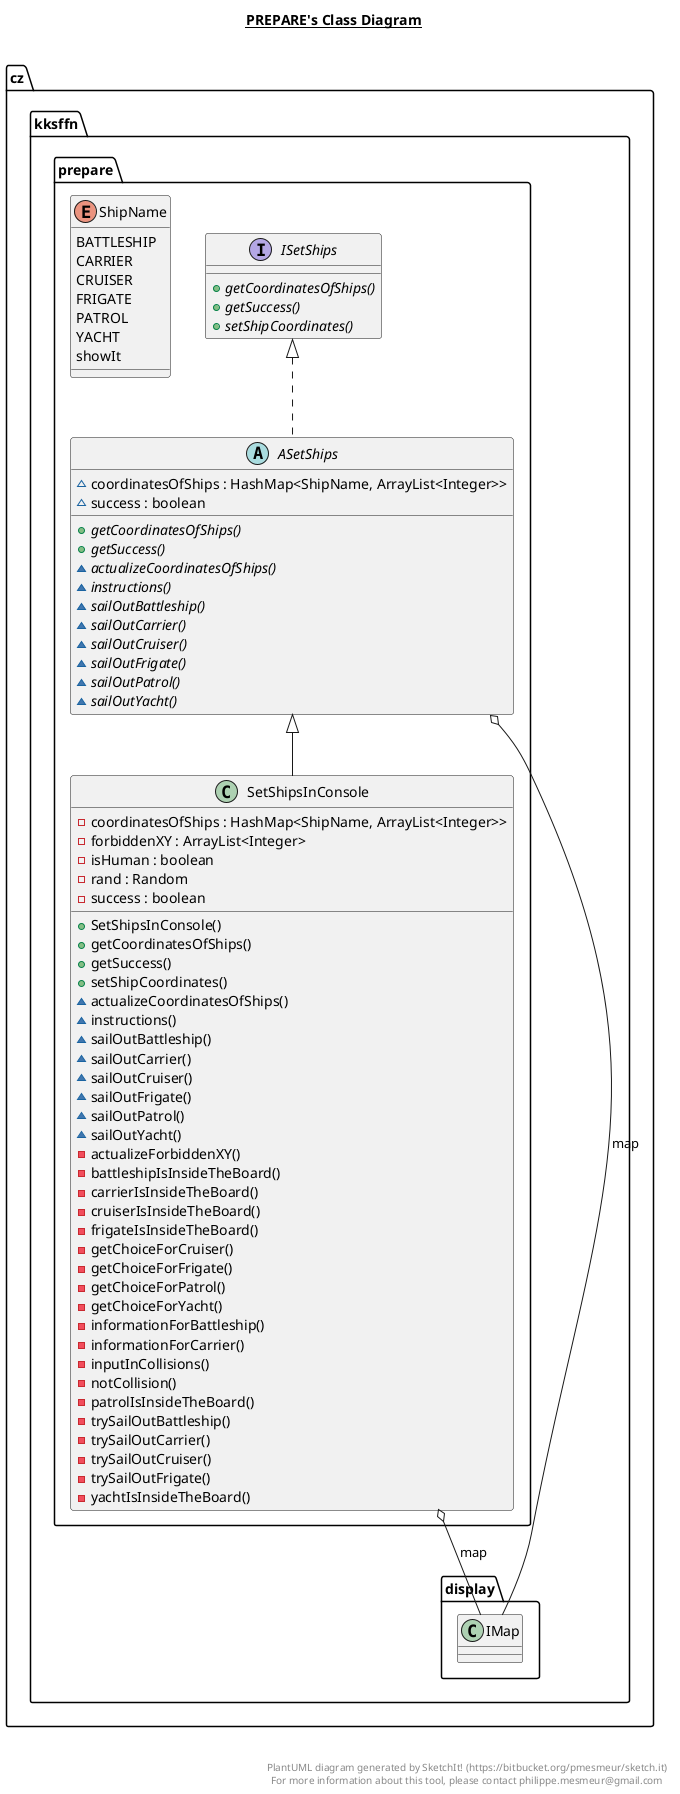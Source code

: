 @startuml

title __PREPARE's Class Diagram__\n

  package cz.kksffn {
    package prepare {
      abstract class cz.kksffn.prepare.ASetShips {
          ~ coordinatesOfShips : HashMap<ShipName, ArrayList<Integer>>
          ~ success : boolean
          {abstract} + getCoordinatesOfShips()
          {abstract} + getSuccess()
          {abstract} ~ actualizeCoordinatesOfShips()
          {abstract} ~ instructions()
          {abstract} ~ sailOutBattleship()
          {abstract} ~ sailOutCarrier()
          {abstract} ~ sailOutCruiser()
          {abstract} ~ sailOutFrigate()
          {abstract} ~ sailOutPatrol()
          {abstract} ~ sailOutYacht()
      }
    }
  }
  

  package cz.kksffn {
    package prepare {
      interface cz.kksffn.prepare.ISetShips {
          {abstract} + getCoordinatesOfShips()
          {abstract} + getSuccess()
          {abstract} + setShipCoordinates()
      }
    }
  }
  

  package cz.kksffn {
    package prepare {
      class cz.kksffn.prepare.SetShipsInConsole {
          - coordinatesOfShips : HashMap<ShipName, ArrayList<Integer>>
          - forbiddenXY : ArrayList<Integer>
          - isHuman : boolean
          - rand : Random
          - success : boolean
          + SetShipsInConsole()
          + getCoordinatesOfShips()
          + getSuccess()
          + setShipCoordinates()
          ~ actualizeCoordinatesOfShips()
          ~ instructions()
          ~ sailOutBattleship()
          ~ sailOutCarrier()
          ~ sailOutCruiser()
          ~ sailOutFrigate()
          ~ sailOutPatrol()
          ~ sailOutYacht()
          - actualizeForbiddenXY()
          - battleshipIsInsideTheBoard()
          - carrierIsInsideTheBoard()
          - cruiserIsInsideTheBoard()
          - frigateIsInsideTheBoard()
          - getChoiceForCruiser()
          - getChoiceForFrigate()
          - getChoiceForPatrol()
          - getChoiceForYacht()
          - informationForBattleship()
          - informationForCarrier()
          - inputInCollisions()
          - notCollision()
          - patrolIsInsideTheBoard()
          - trySailOutBattleship()
          - trySailOutCarrier()
          - trySailOutCruiser()
          - trySailOutFrigate()
          - yachtIsInsideTheBoard()
      }
    }
  }
  

  package cz.kksffn {
    package prepare {
      enum cz.kksffn.prepare.ShipName {
        BATTLESHIP
        CARRIER
        CRUISER
        FRIGATE
        PATROL
        YACHT
        showIt
      }
    }
  }
  

  cz.kksffn.prepare.ASetShips .up.|> cz.kksffn.prepare.ISetShips
  cz.kksffn.prepare.ASetShips o-- cz.kksffn.display.IMap : map
  cz.kksffn.prepare.SetShipsInConsole -up-|> cz.kksffn.prepare.ASetShips
  cz.kksffn.prepare.SetShipsInConsole o-- cz.kksffn.display.IMap : map


right footer


PlantUML diagram generated by SketchIt! (https://bitbucket.org/pmesmeur/sketch.it)
For more information about this tool, please contact philippe.mesmeur@gmail.com
endfooter

@enduml

